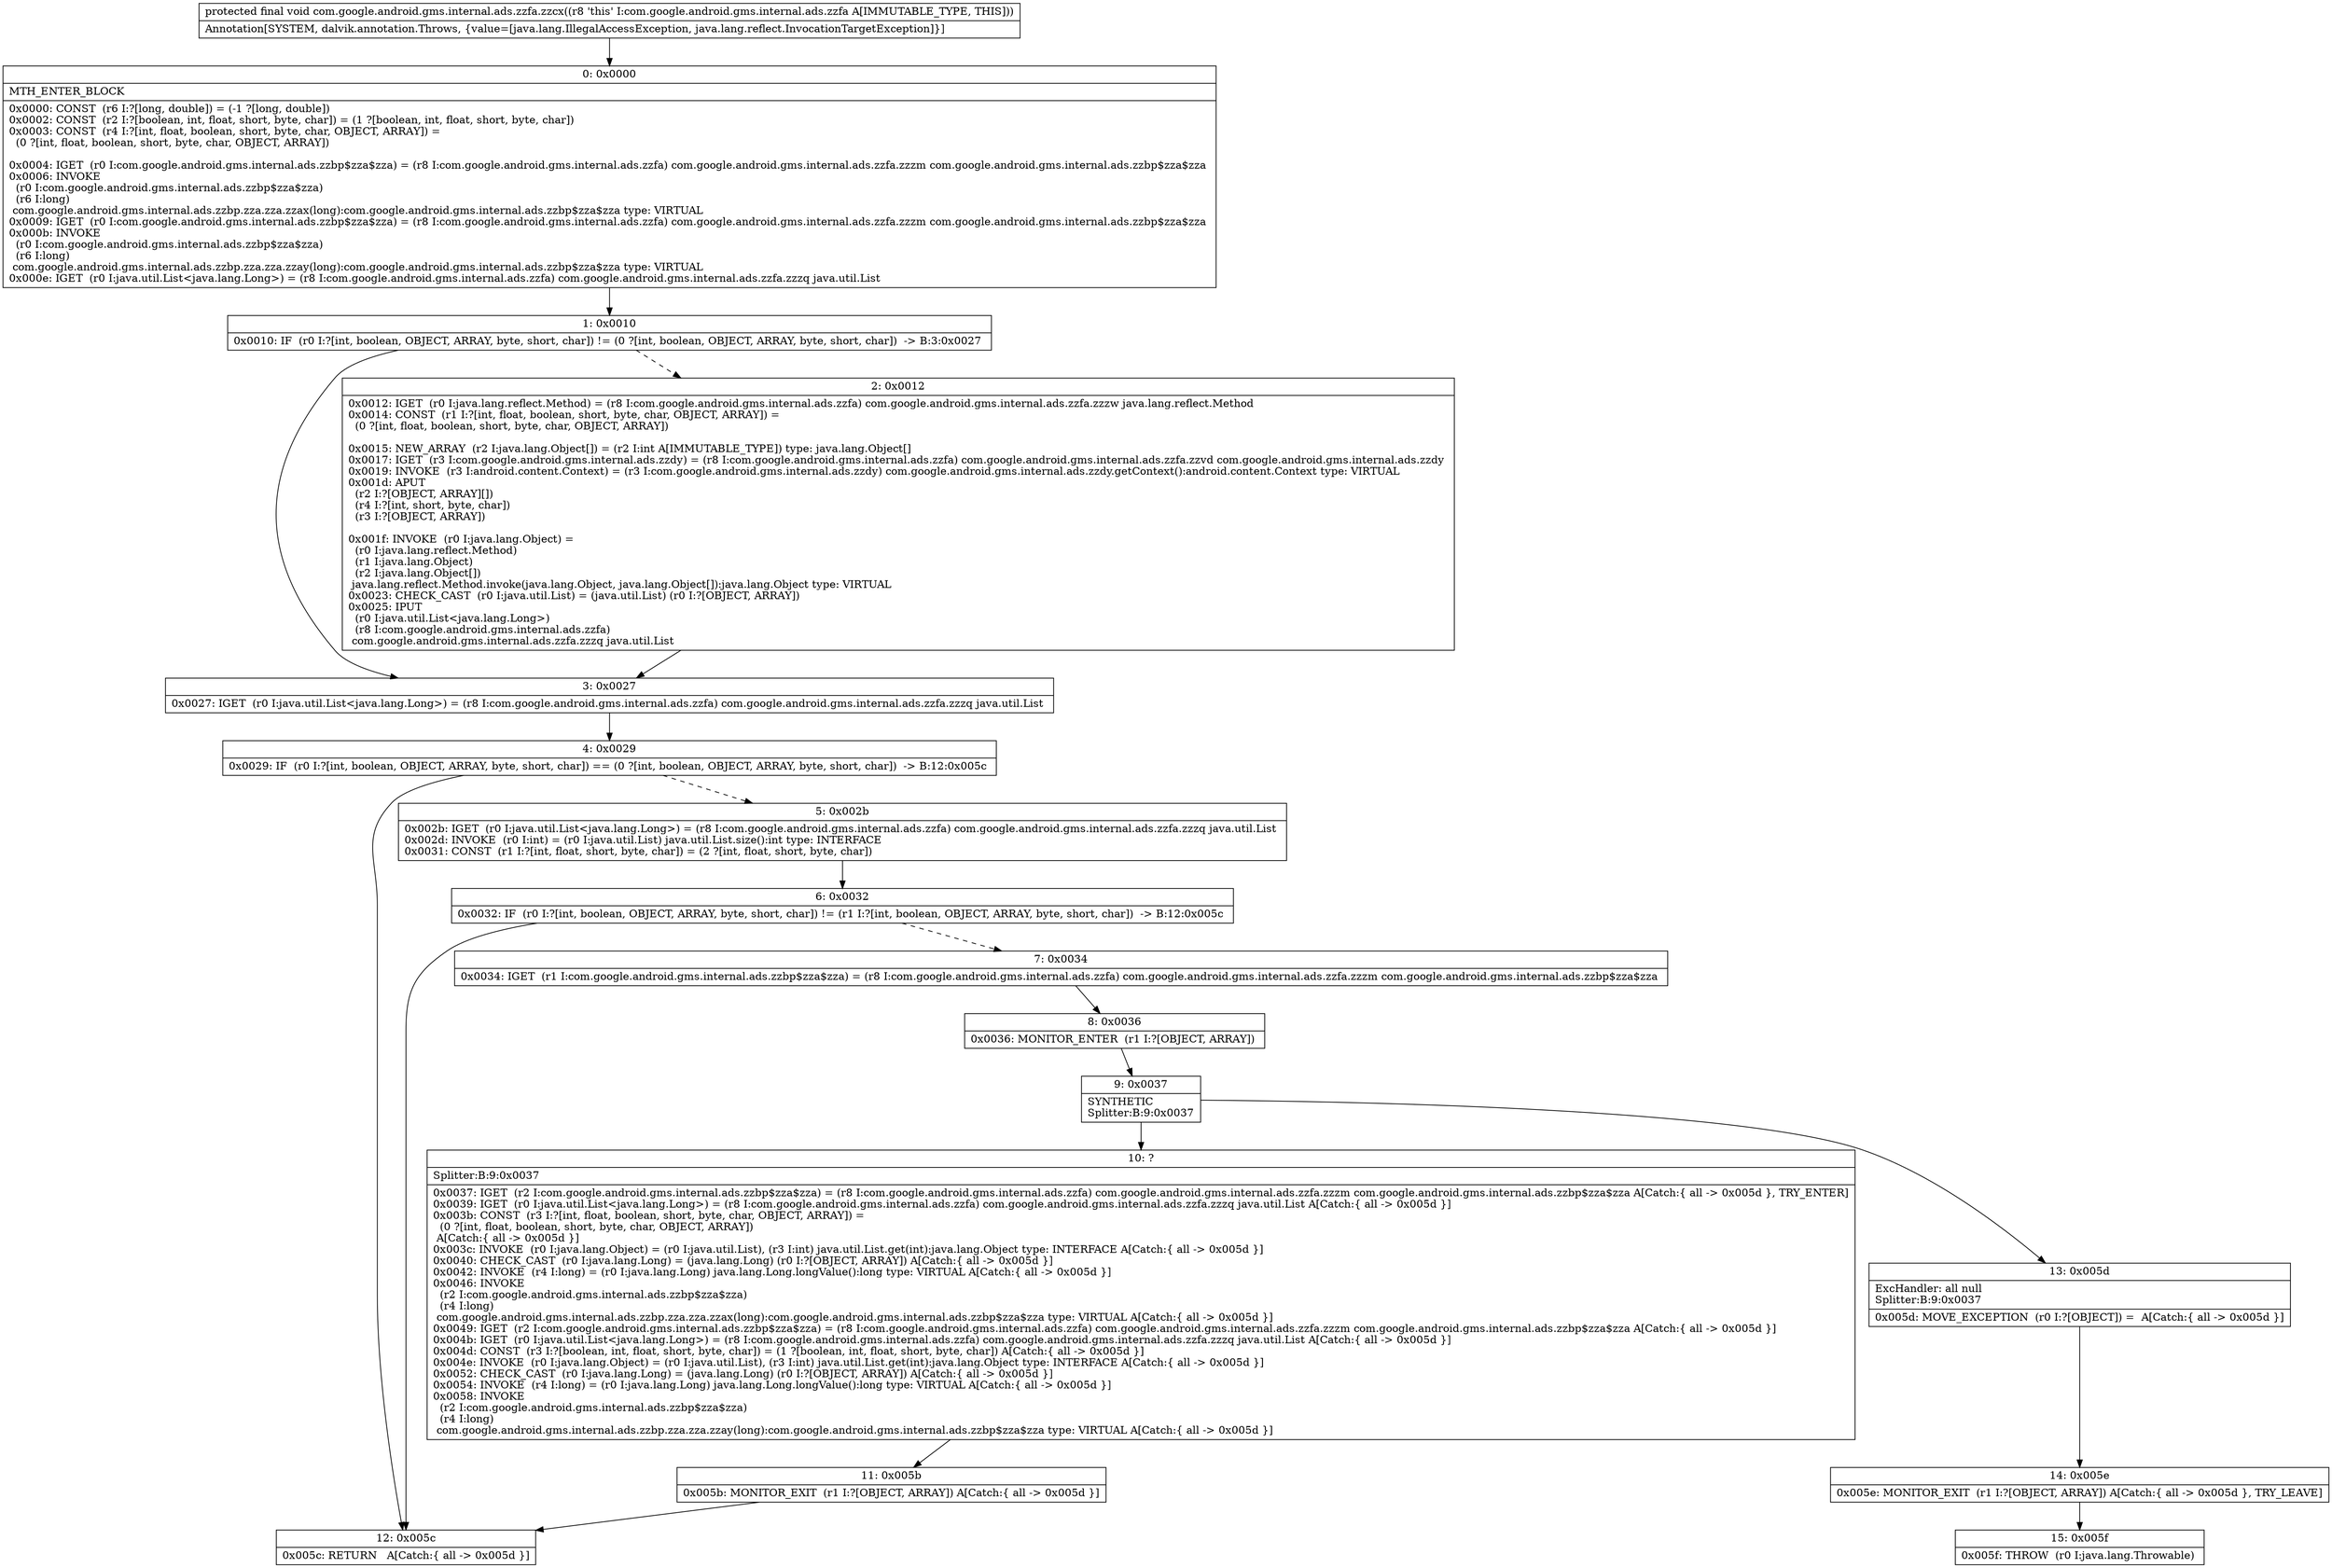 digraph "CFG forcom.google.android.gms.internal.ads.zzfa.zzcx()V" {
Node_0 [shape=record,label="{0\:\ 0x0000|MTH_ENTER_BLOCK\l|0x0000: CONST  (r6 I:?[long, double]) = (\-1 ?[long, double]) \l0x0002: CONST  (r2 I:?[boolean, int, float, short, byte, char]) = (1 ?[boolean, int, float, short, byte, char]) \l0x0003: CONST  (r4 I:?[int, float, boolean, short, byte, char, OBJECT, ARRAY]) = \l  (0 ?[int, float, boolean, short, byte, char, OBJECT, ARRAY])\l \l0x0004: IGET  (r0 I:com.google.android.gms.internal.ads.zzbp$zza$zza) = (r8 I:com.google.android.gms.internal.ads.zzfa) com.google.android.gms.internal.ads.zzfa.zzzm com.google.android.gms.internal.ads.zzbp$zza$zza \l0x0006: INVOKE  \l  (r0 I:com.google.android.gms.internal.ads.zzbp$zza$zza)\l  (r6 I:long)\l com.google.android.gms.internal.ads.zzbp.zza.zza.zzax(long):com.google.android.gms.internal.ads.zzbp$zza$zza type: VIRTUAL \l0x0009: IGET  (r0 I:com.google.android.gms.internal.ads.zzbp$zza$zza) = (r8 I:com.google.android.gms.internal.ads.zzfa) com.google.android.gms.internal.ads.zzfa.zzzm com.google.android.gms.internal.ads.zzbp$zza$zza \l0x000b: INVOKE  \l  (r0 I:com.google.android.gms.internal.ads.zzbp$zza$zza)\l  (r6 I:long)\l com.google.android.gms.internal.ads.zzbp.zza.zza.zzay(long):com.google.android.gms.internal.ads.zzbp$zza$zza type: VIRTUAL \l0x000e: IGET  (r0 I:java.util.List\<java.lang.Long\>) = (r8 I:com.google.android.gms.internal.ads.zzfa) com.google.android.gms.internal.ads.zzfa.zzzq java.util.List \l}"];
Node_1 [shape=record,label="{1\:\ 0x0010|0x0010: IF  (r0 I:?[int, boolean, OBJECT, ARRAY, byte, short, char]) != (0 ?[int, boolean, OBJECT, ARRAY, byte, short, char])  \-\> B:3:0x0027 \l}"];
Node_2 [shape=record,label="{2\:\ 0x0012|0x0012: IGET  (r0 I:java.lang.reflect.Method) = (r8 I:com.google.android.gms.internal.ads.zzfa) com.google.android.gms.internal.ads.zzfa.zzzw java.lang.reflect.Method \l0x0014: CONST  (r1 I:?[int, float, boolean, short, byte, char, OBJECT, ARRAY]) = \l  (0 ?[int, float, boolean, short, byte, char, OBJECT, ARRAY])\l \l0x0015: NEW_ARRAY  (r2 I:java.lang.Object[]) = (r2 I:int A[IMMUTABLE_TYPE]) type: java.lang.Object[] \l0x0017: IGET  (r3 I:com.google.android.gms.internal.ads.zzdy) = (r8 I:com.google.android.gms.internal.ads.zzfa) com.google.android.gms.internal.ads.zzfa.zzvd com.google.android.gms.internal.ads.zzdy \l0x0019: INVOKE  (r3 I:android.content.Context) = (r3 I:com.google.android.gms.internal.ads.zzdy) com.google.android.gms.internal.ads.zzdy.getContext():android.content.Context type: VIRTUAL \l0x001d: APUT  \l  (r2 I:?[OBJECT, ARRAY][])\l  (r4 I:?[int, short, byte, char])\l  (r3 I:?[OBJECT, ARRAY])\l \l0x001f: INVOKE  (r0 I:java.lang.Object) = \l  (r0 I:java.lang.reflect.Method)\l  (r1 I:java.lang.Object)\l  (r2 I:java.lang.Object[])\l java.lang.reflect.Method.invoke(java.lang.Object, java.lang.Object[]):java.lang.Object type: VIRTUAL \l0x0023: CHECK_CAST  (r0 I:java.util.List) = (java.util.List) (r0 I:?[OBJECT, ARRAY]) \l0x0025: IPUT  \l  (r0 I:java.util.List\<java.lang.Long\>)\l  (r8 I:com.google.android.gms.internal.ads.zzfa)\l com.google.android.gms.internal.ads.zzfa.zzzq java.util.List \l}"];
Node_3 [shape=record,label="{3\:\ 0x0027|0x0027: IGET  (r0 I:java.util.List\<java.lang.Long\>) = (r8 I:com.google.android.gms.internal.ads.zzfa) com.google.android.gms.internal.ads.zzfa.zzzq java.util.List \l}"];
Node_4 [shape=record,label="{4\:\ 0x0029|0x0029: IF  (r0 I:?[int, boolean, OBJECT, ARRAY, byte, short, char]) == (0 ?[int, boolean, OBJECT, ARRAY, byte, short, char])  \-\> B:12:0x005c \l}"];
Node_5 [shape=record,label="{5\:\ 0x002b|0x002b: IGET  (r0 I:java.util.List\<java.lang.Long\>) = (r8 I:com.google.android.gms.internal.ads.zzfa) com.google.android.gms.internal.ads.zzfa.zzzq java.util.List \l0x002d: INVOKE  (r0 I:int) = (r0 I:java.util.List) java.util.List.size():int type: INTERFACE \l0x0031: CONST  (r1 I:?[int, float, short, byte, char]) = (2 ?[int, float, short, byte, char]) \l}"];
Node_6 [shape=record,label="{6\:\ 0x0032|0x0032: IF  (r0 I:?[int, boolean, OBJECT, ARRAY, byte, short, char]) != (r1 I:?[int, boolean, OBJECT, ARRAY, byte, short, char])  \-\> B:12:0x005c \l}"];
Node_7 [shape=record,label="{7\:\ 0x0034|0x0034: IGET  (r1 I:com.google.android.gms.internal.ads.zzbp$zza$zza) = (r8 I:com.google.android.gms.internal.ads.zzfa) com.google.android.gms.internal.ads.zzfa.zzzm com.google.android.gms.internal.ads.zzbp$zza$zza \l}"];
Node_8 [shape=record,label="{8\:\ 0x0036|0x0036: MONITOR_ENTER  (r1 I:?[OBJECT, ARRAY]) \l}"];
Node_9 [shape=record,label="{9\:\ 0x0037|SYNTHETIC\lSplitter:B:9:0x0037\l}"];
Node_10 [shape=record,label="{10\:\ ?|Splitter:B:9:0x0037\l|0x0037: IGET  (r2 I:com.google.android.gms.internal.ads.zzbp$zza$zza) = (r8 I:com.google.android.gms.internal.ads.zzfa) com.google.android.gms.internal.ads.zzfa.zzzm com.google.android.gms.internal.ads.zzbp$zza$zza A[Catch:\{ all \-\> 0x005d \}, TRY_ENTER]\l0x0039: IGET  (r0 I:java.util.List\<java.lang.Long\>) = (r8 I:com.google.android.gms.internal.ads.zzfa) com.google.android.gms.internal.ads.zzfa.zzzq java.util.List A[Catch:\{ all \-\> 0x005d \}]\l0x003b: CONST  (r3 I:?[int, float, boolean, short, byte, char, OBJECT, ARRAY]) = \l  (0 ?[int, float, boolean, short, byte, char, OBJECT, ARRAY])\l A[Catch:\{ all \-\> 0x005d \}]\l0x003c: INVOKE  (r0 I:java.lang.Object) = (r0 I:java.util.List), (r3 I:int) java.util.List.get(int):java.lang.Object type: INTERFACE A[Catch:\{ all \-\> 0x005d \}]\l0x0040: CHECK_CAST  (r0 I:java.lang.Long) = (java.lang.Long) (r0 I:?[OBJECT, ARRAY]) A[Catch:\{ all \-\> 0x005d \}]\l0x0042: INVOKE  (r4 I:long) = (r0 I:java.lang.Long) java.lang.Long.longValue():long type: VIRTUAL A[Catch:\{ all \-\> 0x005d \}]\l0x0046: INVOKE  \l  (r2 I:com.google.android.gms.internal.ads.zzbp$zza$zza)\l  (r4 I:long)\l com.google.android.gms.internal.ads.zzbp.zza.zza.zzax(long):com.google.android.gms.internal.ads.zzbp$zza$zza type: VIRTUAL A[Catch:\{ all \-\> 0x005d \}]\l0x0049: IGET  (r2 I:com.google.android.gms.internal.ads.zzbp$zza$zza) = (r8 I:com.google.android.gms.internal.ads.zzfa) com.google.android.gms.internal.ads.zzfa.zzzm com.google.android.gms.internal.ads.zzbp$zza$zza A[Catch:\{ all \-\> 0x005d \}]\l0x004b: IGET  (r0 I:java.util.List\<java.lang.Long\>) = (r8 I:com.google.android.gms.internal.ads.zzfa) com.google.android.gms.internal.ads.zzfa.zzzq java.util.List A[Catch:\{ all \-\> 0x005d \}]\l0x004d: CONST  (r3 I:?[boolean, int, float, short, byte, char]) = (1 ?[boolean, int, float, short, byte, char]) A[Catch:\{ all \-\> 0x005d \}]\l0x004e: INVOKE  (r0 I:java.lang.Object) = (r0 I:java.util.List), (r3 I:int) java.util.List.get(int):java.lang.Object type: INTERFACE A[Catch:\{ all \-\> 0x005d \}]\l0x0052: CHECK_CAST  (r0 I:java.lang.Long) = (java.lang.Long) (r0 I:?[OBJECT, ARRAY]) A[Catch:\{ all \-\> 0x005d \}]\l0x0054: INVOKE  (r4 I:long) = (r0 I:java.lang.Long) java.lang.Long.longValue():long type: VIRTUAL A[Catch:\{ all \-\> 0x005d \}]\l0x0058: INVOKE  \l  (r2 I:com.google.android.gms.internal.ads.zzbp$zza$zza)\l  (r4 I:long)\l com.google.android.gms.internal.ads.zzbp.zza.zza.zzay(long):com.google.android.gms.internal.ads.zzbp$zza$zza type: VIRTUAL A[Catch:\{ all \-\> 0x005d \}]\l}"];
Node_11 [shape=record,label="{11\:\ 0x005b|0x005b: MONITOR_EXIT  (r1 I:?[OBJECT, ARRAY]) A[Catch:\{ all \-\> 0x005d \}]\l}"];
Node_12 [shape=record,label="{12\:\ 0x005c|0x005c: RETURN   A[Catch:\{ all \-\> 0x005d \}]\l}"];
Node_13 [shape=record,label="{13\:\ 0x005d|ExcHandler: all null\lSplitter:B:9:0x0037\l|0x005d: MOVE_EXCEPTION  (r0 I:?[OBJECT]) =  A[Catch:\{ all \-\> 0x005d \}]\l}"];
Node_14 [shape=record,label="{14\:\ 0x005e|0x005e: MONITOR_EXIT  (r1 I:?[OBJECT, ARRAY]) A[Catch:\{ all \-\> 0x005d \}, TRY_LEAVE]\l}"];
Node_15 [shape=record,label="{15\:\ 0x005f|0x005f: THROW  (r0 I:java.lang.Throwable) \l}"];
MethodNode[shape=record,label="{protected final void com.google.android.gms.internal.ads.zzfa.zzcx((r8 'this' I:com.google.android.gms.internal.ads.zzfa A[IMMUTABLE_TYPE, THIS]))  | Annotation[SYSTEM, dalvik.annotation.Throws, \{value=[java.lang.IllegalAccessException, java.lang.reflect.InvocationTargetException]\}]\l}"];
MethodNode -> Node_0;
Node_0 -> Node_1;
Node_1 -> Node_2[style=dashed];
Node_1 -> Node_3;
Node_2 -> Node_3;
Node_3 -> Node_4;
Node_4 -> Node_5[style=dashed];
Node_4 -> Node_12;
Node_5 -> Node_6;
Node_6 -> Node_7[style=dashed];
Node_6 -> Node_12;
Node_7 -> Node_8;
Node_8 -> Node_9;
Node_9 -> Node_10;
Node_9 -> Node_13;
Node_10 -> Node_11;
Node_11 -> Node_12;
Node_13 -> Node_14;
Node_14 -> Node_15;
}

